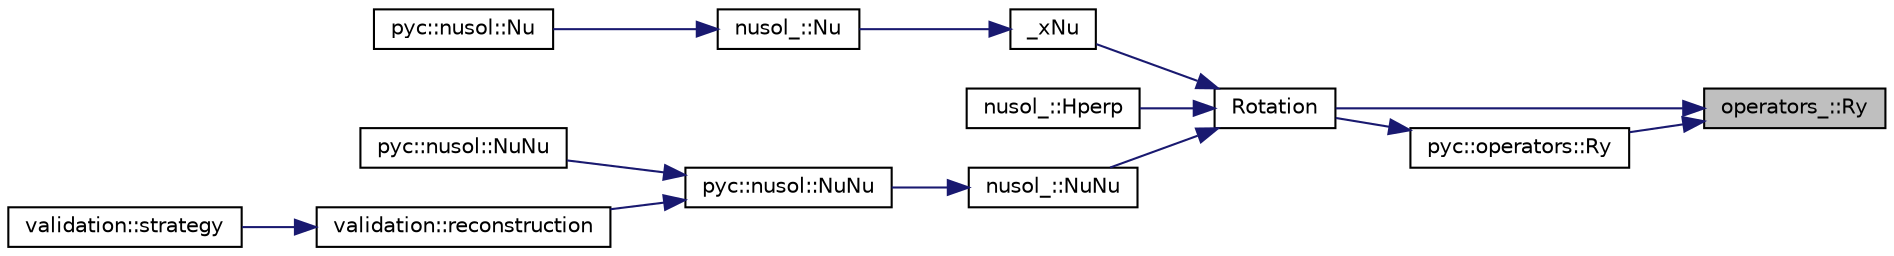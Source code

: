 digraph "operators_::Ry"
{
 // INTERACTIVE_SVG=YES
 // LATEX_PDF_SIZE
  edge [fontname="Helvetica",fontsize="10",labelfontname="Helvetica",labelfontsize="10"];
  node [fontname="Helvetica",fontsize="10",shape=record];
  rankdir="RL";
  Node1 [label="operators_::Ry",height=0.2,width=0.4,color="black", fillcolor="grey75", style="filled", fontcolor="black",tooltip="Computes the rotation matrix around the Y-axis."];
  Node1 -> Node2 [dir="back",color="midnightblue",fontsize="10",style="solid",fontname="Helvetica"];
  Node2 [label="Rotation",height=0.2,width=0.4,color="black", fillcolor="white", style="filled",URL="$nusol_2tensor_2nusol_8cxx.html#a28531a30b80ecbd780392279d8a8adf3",tooltip=" "];
  Node2 -> Node3 [dir="back",color="midnightblue",fontsize="10",style="solid",fontname="Helvetica"];
  Node3 [label="_xNu",height=0.2,width=0.4,color="black", fillcolor="white", style="filled",URL="$nusol_2tensor_2nusol_8cxx.html#a790e49074636379226f3084e553998f3",tooltip=" "];
  Node3 -> Node4 [dir="back",color="midnightblue",fontsize="10",style="solid",fontname="Helvetica"];
  Node4 [label="nusol_::Nu",height=0.2,width=0.4,color="black", fillcolor="white", style="filled",URL="$namespacenusol__.html#a6f05175e14627bd3c34ffa61686b7da4",tooltip=" "];
  Node4 -> Node5 [dir="back",color="midnightblue",fontsize="10",style="solid",fontname="Helvetica"];
  Node5 [label="pyc::nusol::Nu",height=0.2,width=0.4,color="black", fillcolor="white", style="filled",URL="$namespacepyc_1_1nusol.html#a991cfa801400211ccf412bd1a85b7b69",tooltip=" "];
  Node2 -> Node6 [dir="back",color="midnightblue",fontsize="10",style="solid",fontname="Helvetica"];
  Node6 [label="nusol_::Hperp",height=0.2,width=0.4,color="black", fillcolor="white", style="filled",URL="$namespacenusol__.html#a3aacd3a83799d6a470d6188008fd069a",tooltip=" "];
  Node2 -> Node7 [dir="back",color="midnightblue",fontsize="10",style="solid",fontname="Helvetica"];
  Node7 [label="nusol_::NuNu",height=0.2,width=0.4,color="black", fillcolor="white", style="filled",URL="$namespacenusol__.html#ac849ef3564c5ac968727dce36494fd0a",tooltip=" "];
  Node7 -> Node8 [dir="back",color="midnightblue",fontsize="10",style="solid",fontname="Helvetica"];
  Node8 [label="pyc::nusol::NuNu",height=0.2,width=0.4,color="black", fillcolor="white", style="filled",URL="$namespacepyc_1_1nusol.html#a9650527ae538fa27121bedfb79a1fbe6",tooltip=" "];
  Node8 -> Node9 [dir="back",color="midnightblue",fontsize="10",style="solid",fontname="Helvetica"];
  Node9 [label="pyc::nusol::NuNu",height=0.2,width=0.4,color="black", fillcolor="white", style="filled",URL="$namespacepyc_1_1nusol.html#adb902ce7bc71e3a4cf26f2f1e88e856c",tooltip=" "];
  Node8 -> Node10 [dir="back",color="midnightblue",fontsize="10",style="solid",fontname="Helvetica"];
  Node10 [label="validation::reconstruction",height=0.2,width=0.4,color="black", fillcolor="white", style="filled",URL="$classvalidation.html#aa436b348c281a3d676910cf7b7d575eb",tooltip=" "];
  Node10 -> Node11 [dir="back",color="midnightblue",fontsize="10",style="solid",fontname="Helvetica"];
  Node11 [label="validation::strategy",height=0.2,width=0.4,color="black", fillcolor="white", style="filled",URL="$classvalidation.html#af388ba0e867008a75602581fdc2ed0f3",tooltip=" "];
  Node1 -> Node12 [dir="back",color="midnightblue",fontsize="10",style="solid",fontname="Helvetica"];
  Node12 [label="pyc::operators::Ry",height=0.2,width=0.4,color="black", fillcolor="white", style="filled",URL="$namespacepyc_1_1operators.html#abcfa7b9cf2af875ac48807e57dafffdc",tooltip=" "];
  Node12 -> Node2 [dir="back",color="midnightblue",fontsize="10",style="solid",fontname="Helvetica"];
}
